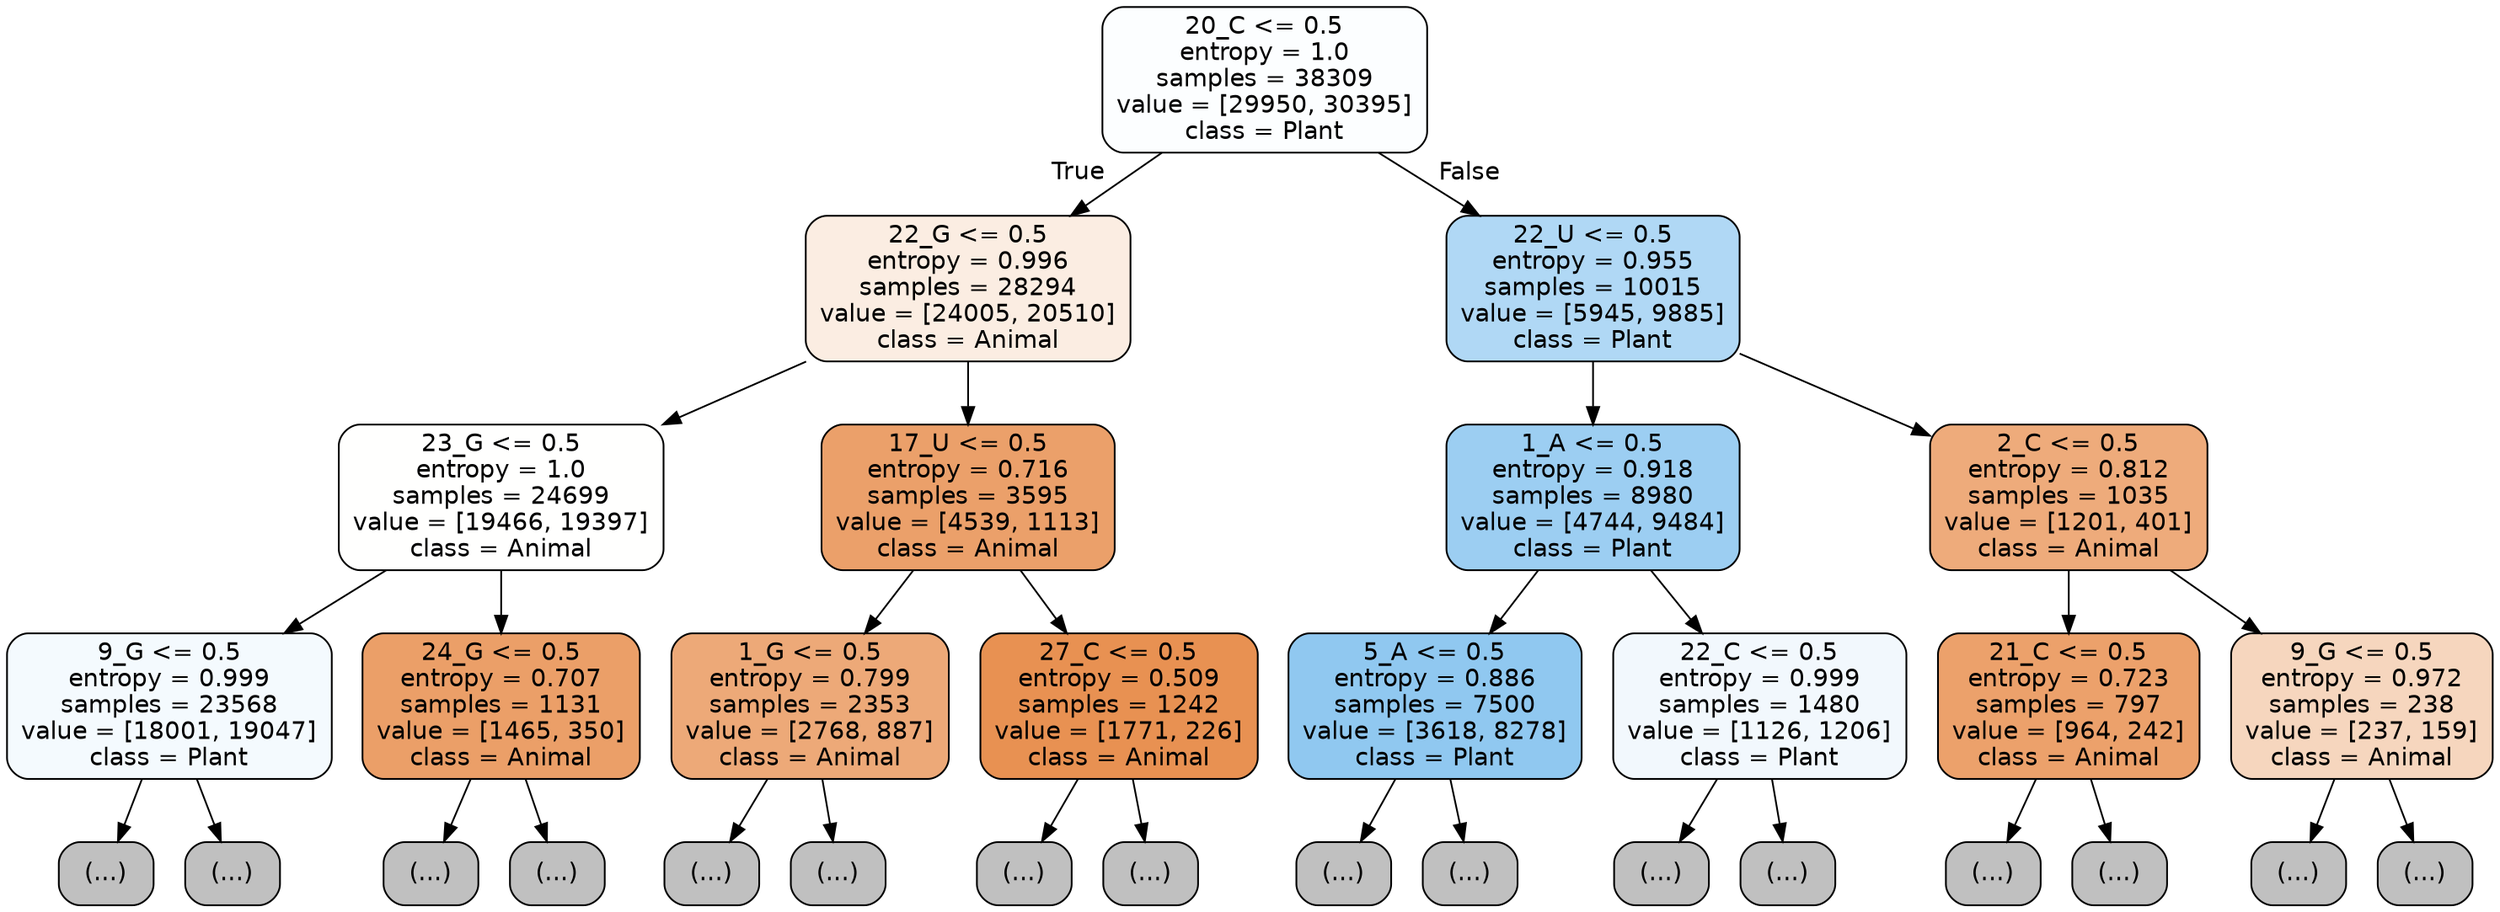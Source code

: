 digraph Tree {
node [shape=box, style="filled, rounded", color="black", fontname="helvetica"] ;
edge [fontname="helvetica"] ;
0 [label="20_C <= 0.5\nentropy = 1.0\nsamples = 38309\nvalue = [29950, 30395]\nclass = Plant", fillcolor="#fcfeff"] ;
1 [label="22_G <= 0.5\nentropy = 0.996\nsamples = 28294\nvalue = [24005, 20510]\nclass = Animal", fillcolor="#fbede2"] ;
0 -> 1 [labeldistance=2.5, labelangle=45, headlabel="True"] ;
2 [label="23_G <= 0.5\nentropy = 1.0\nsamples = 24699\nvalue = [19466, 19397]\nclass = Animal", fillcolor="#fffffe"] ;
1 -> 2 ;
3 [label="9_G <= 0.5\nentropy = 0.999\nsamples = 23568\nvalue = [18001, 19047]\nclass = Plant", fillcolor="#f4fafe"] ;
2 -> 3 ;
4 [label="(...)", fillcolor="#C0C0C0"] ;
3 -> 4 ;
8421 [label="(...)", fillcolor="#C0C0C0"] ;
3 -> 8421 ;
11298 [label="24_G <= 0.5\nentropy = 0.707\nsamples = 1131\nvalue = [1465, 350]\nclass = Animal", fillcolor="#eb9f68"] ;
2 -> 11298 ;
11299 [label="(...)", fillcolor="#C0C0C0"] ;
11298 -> 11299 ;
11622 [label="(...)", fillcolor="#C0C0C0"] ;
11298 -> 11622 ;
11697 [label="17_U <= 0.5\nentropy = 0.716\nsamples = 3595\nvalue = [4539, 1113]\nclass = Animal", fillcolor="#eba06a"] ;
1 -> 11697 ;
11698 [label="1_G <= 0.5\nentropy = 0.799\nsamples = 2353\nvalue = [2768, 887]\nclass = Animal", fillcolor="#eda978"] ;
11697 -> 11698 ;
11699 [label="(...)", fillcolor="#C0C0C0"] ;
11698 -> 11699 ;
12544 [label="(...)", fillcolor="#C0C0C0"] ;
11698 -> 12544 ;
12727 [label="27_C <= 0.5\nentropy = 0.509\nsamples = 1242\nvalue = [1771, 226]\nclass = Animal", fillcolor="#e89152"] ;
11697 -> 12727 ;
12728 [label="(...)", fillcolor="#C0C0C0"] ;
12727 -> 12728 ;
13085 [label="(...)", fillcolor="#C0C0C0"] ;
12727 -> 13085 ;
13088 [label="22_U <= 0.5\nentropy = 0.955\nsamples = 10015\nvalue = [5945, 9885]\nclass = Plant", fillcolor="#b0d8f5"] ;
0 -> 13088 [labeldistance=2.5, labelangle=-45, headlabel="False"] ;
13089 [label="1_A <= 0.5\nentropy = 0.918\nsamples = 8980\nvalue = [4744, 9484]\nclass = Plant", fillcolor="#9ccef2"] ;
13088 -> 13089 ;
13090 [label="5_A <= 0.5\nentropy = 0.886\nsamples = 7500\nvalue = [3618, 8278]\nclass = Plant", fillcolor="#90c8f0"] ;
13089 -> 13090 ;
13091 [label="(...)", fillcolor="#C0C0C0"] ;
13090 -> 13091 ;
15222 [label="(...)", fillcolor="#C0C0C0"] ;
13090 -> 15222 ;
15857 [label="22_C <= 0.5\nentropy = 0.999\nsamples = 1480\nvalue = [1126, 1206]\nclass = Plant", fillcolor="#f2f8fd"] ;
13089 -> 15857 ;
15858 [label="(...)", fillcolor="#C0C0C0"] ;
15857 -> 15858 ;
16583 [label="(...)", fillcolor="#C0C0C0"] ;
15857 -> 16583 ;
16656 [label="2_C <= 0.5\nentropy = 0.812\nsamples = 1035\nvalue = [1201, 401]\nclass = Animal", fillcolor="#eeab7b"] ;
13088 -> 16656 ;
16657 [label="21_C <= 0.5\nentropy = 0.723\nsamples = 797\nvalue = [964, 242]\nclass = Animal", fillcolor="#eca16b"] ;
16656 -> 16657 ;
16658 [label="(...)", fillcolor="#C0C0C0"] ;
16657 -> 16658 ;
16909 [label="(...)", fillcolor="#C0C0C0"] ;
16657 -> 16909 ;
17012 [label="9_G <= 0.5\nentropy = 0.972\nsamples = 238\nvalue = [237, 159]\nclass = Animal", fillcolor="#f6d6be"] ;
16656 -> 17012 ;
17013 [label="(...)", fillcolor="#C0C0C0"] ;
17012 -> 17013 ;
17110 [label="(...)", fillcolor="#C0C0C0"] ;
17012 -> 17110 ;
}